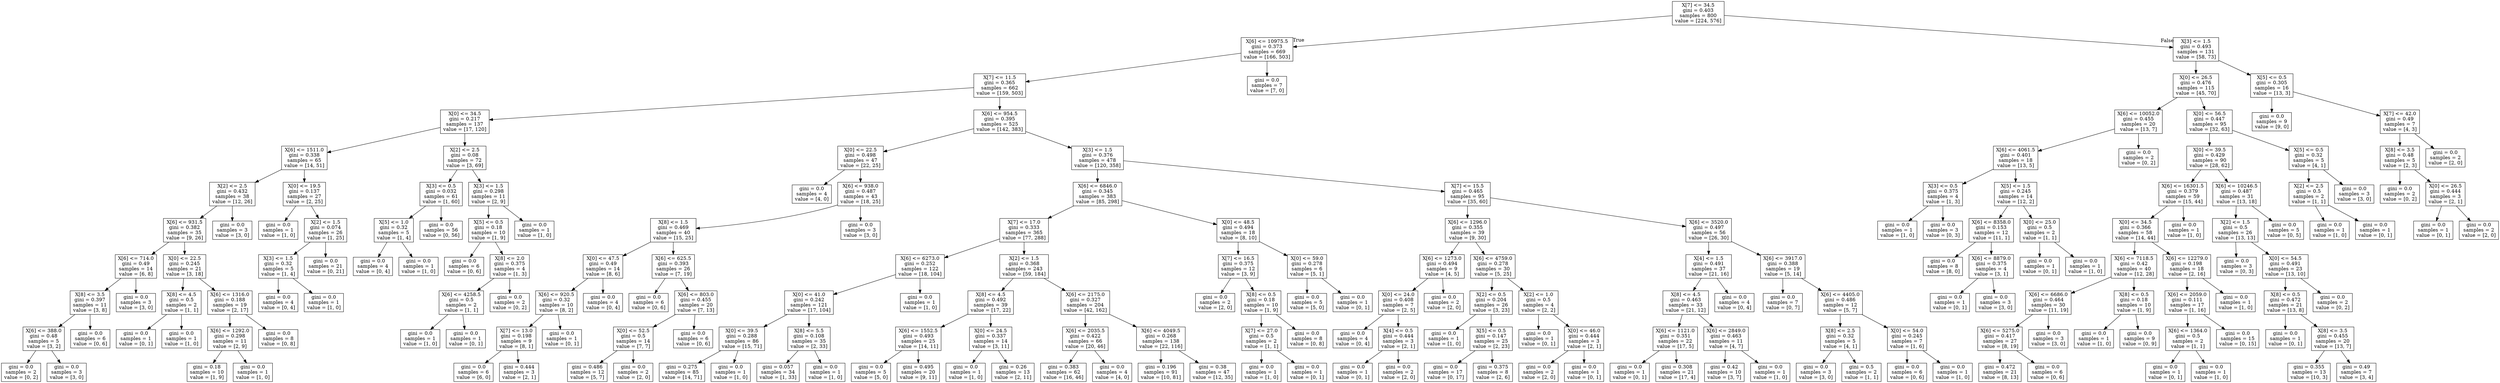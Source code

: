 digraph Tree {
node [shape=box] ;
0 [label="X[7] <= 34.5\ngini = 0.403\nsamples = 800\nvalue = [224, 576]"] ;
1 [label="X[6] <= 10975.5\ngini = 0.373\nsamples = 669\nvalue = [166, 503]"] ;
0 -> 1 [labeldistance=2.5, labelangle=45, headlabel="True"] ;
2 [label="X[7] <= 11.5\ngini = 0.365\nsamples = 662\nvalue = [159, 503]"] ;
1 -> 2 ;
3 [label="X[0] <= 34.5\ngini = 0.217\nsamples = 137\nvalue = [17, 120]"] ;
2 -> 3 ;
4 [label="X[6] <= 1511.0\ngini = 0.338\nsamples = 65\nvalue = [14, 51]"] ;
3 -> 4 ;
5 [label="X[2] <= 2.5\ngini = 0.432\nsamples = 38\nvalue = [12, 26]"] ;
4 -> 5 ;
6 [label="X[6] <= 931.5\ngini = 0.382\nsamples = 35\nvalue = [9, 26]"] ;
5 -> 6 ;
7 [label="X[6] <= 714.0\ngini = 0.49\nsamples = 14\nvalue = [6, 8]"] ;
6 -> 7 ;
8 [label="X[8] <= 3.5\ngini = 0.397\nsamples = 11\nvalue = [3, 8]"] ;
7 -> 8 ;
9 [label="X[6] <= 388.0\ngini = 0.48\nsamples = 5\nvalue = [3, 2]"] ;
8 -> 9 ;
10 [label="gini = 0.0\nsamples = 2\nvalue = [0, 2]"] ;
9 -> 10 ;
11 [label="gini = 0.0\nsamples = 3\nvalue = [3, 0]"] ;
9 -> 11 ;
12 [label="gini = 0.0\nsamples = 6\nvalue = [0, 6]"] ;
8 -> 12 ;
13 [label="gini = 0.0\nsamples = 3\nvalue = [3, 0]"] ;
7 -> 13 ;
14 [label="X[0] <= 22.5\ngini = 0.245\nsamples = 21\nvalue = [3, 18]"] ;
6 -> 14 ;
15 [label="X[8] <= 4.5\ngini = 0.5\nsamples = 2\nvalue = [1, 1]"] ;
14 -> 15 ;
16 [label="gini = 0.0\nsamples = 1\nvalue = [0, 1]"] ;
15 -> 16 ;
17 [label="gini = 0.0\nsamples = 1\nvalue = [1, 0]"] ;
15 -> 17 ;
18 [label="X[6] <= 1316.0\ngini = 0.188\nsamples = 19\nvalue = [2, 17]"] ;
14 -> 18 ;
19 [label="X[6] <= 1292.0\ngini = 0.298\nsamples = 11\nvalue = [2, 9]"] ;
18 -> 19 ;
20 [label="gini = 0.18\nsamples = 10\nvalue = [1, 9]"] ;
19 -> 20 ;
21 [label="gini = 0.0\nsamples = 1\nvalue = [1, 0]"] ;
19 -> 21 ;
22 [label="gini = 0.0\nsamples = 8\nvalue = [0, 8]"] ;
18 -> 22 ;
23 [label="gini = 0.0\nsamples = 3\nvalue = [3, 0]"] ;
5 -> 23 ;
24 [label="X[0] <= 19.5\ngini = 0.137\nsamples = 27\nvalue = [2, 25]"] ;
4 -> 24 ;
25 [label="gini = 0.0\nsamples = 1\nvalue = [1, 0]"] ;
24 -> 25 ;
26 [label="X[2] <= 1.5\ngini = 0.074\nsamples = 26\nvalue = [1, 25]"] ;
24 -> 26 ;
27 [label="X[3] <= 1.5\ngini = 0.32\nsamples = 5\nvalue = [1, 4]"] ;
26 -> 27 ;
28 [label="gini = 0.0\nsamples = 4\nvalue = [0, 4]"] ;
27 -> 28 ;
29 [label="gini = 0.0\nsamples = 1\nvalue = [1, 0]"] ;
27 -> 29 ;
30 [label="gini = 0.0\nsamples = 21\nvalue = [0, 21]"] ;
26 -> 30 ;
31 [label="X[2] <= 2.5\ngini = 0.08\nsamples = 72\nvalue = [3, 69]"] ;
3 -> 31 ;
32 [label="X[3] <= 0.5\ngini = 0.032\nsamples = 61\nvalue = [1, 60]"] ;
31 -> 32 ;
33 [label="X[5] <= 1.0\ngini = 0.32\nsamples = 5\nvalue = [1, 4]"] ;
32 -> 33 ;
34 [label="gini = 0.0\nsamples = 4\nvalue = [0, 4]"] ;
33 -> 34 ;
35 [label="gini = 0.0\nsamples = 1\nvalue = [1, 0]"] ;
33 -> 35 ;
36 [label="gini = 0.0\nsamples = 56\nvalue = [0, 56]"] ;
32 -> 36 ;
37 [label="X[3] <= 1.5\ngini = 0.298\nsamples = 11\nvalue = [2, 9]"] ;
31 -> 37 ;
38 [label="X[5] <= 0.5\ngini = 0.18\nsamples = 10\nvalue = [1, 9]"] ;
37 -> 38 ;
39 [label="gini = 0.0\nsamples = 6\nvalue = [0, 6]"] ;
38 -> 39 ;
40 [label="X[8] <= 2.0\ngini = 0.375\nsamples = 4\nvalue = [1, 3]"] ;
38 -> 40 ;
41 [label="X[6] <= 4258.5\ngini = 0.5\nsamples = 2\nvalue = [1, 1]"] ;
40 -> 41 ;
42 [label="gini = 0.0\nsamples = 1\nvalue = [1, 0]"] ;
41 -> 42 ;
43 [label="gini = 0.0\nsamples = 1\nvalue = [0, 1]"] ;
41 -> 43 ;
44 [label="gini = 0.0\nsamples = 2\nvalue = [0, 2]"] ;
40 -> 44 ;
45 [label="gini = 0.0\nsamples = 1\nvalue = [1, 0]"] ;
37 -> 45 ;
46 [label="X[6] <= 954.5\ngini = 0.395\nsamples = 525\nvalue = [142, 383]"] ;
2 -> 46 ;
47 [label="X[0] <= 22.5\ngini = 0.498\nsamples = 47\nvalue = [22, 25]"] ;
46 -> 47 ;
48 [label="gini = 0.0\nsamples = 4\nvalue = [4, 0]"] ;
47 -> 48 ;
49 [label="X[6] <= 938.0\ngini = 0.487\nsamples = 43\nvalue = [18, 25]"] ;
47 -> 49 ;
50 [label="X[8] <= 1.5\ngini = 0.469\nsamples = 40\nvalue = [15, 25]"] ;
49 -> 50 ;
51 [label="X[0] <= 47.5\ngini = 0.49\nsamples = 14\nvalue = [8, 6]"] ;
50 -> 51 ;
52 [label="X[6] <= 920.5\ngini = 0.32\nsamples = 10\nvalue = [8, 2]"] ;
51 -> 52 ;
53 [label="X[7] <= 13.0\ngini = 0.198\nsamples = 9\nvalue = [8, 1]"] ;
52 -> 53 ;
54 [label="gini = 0.0\nsamples = 6\nvalue = [6, 0]"] ;
53 -> 54 ;
55 [label="gini = 0.444\nsamples = 3\nvalue = [2, 1]"] ;
53 -> 55 ;
56 [label="gini = 0.0\nsamples = 1\nvalue = [0, 1]"] ;
52 -> 56 ;
57 [label="gini = 0.0\nsamples = 4\nvalue = [0, 4]"] ;
51 -> 57 ;
58 [label="X[6] <= 625.5\ngini = 0.393\nsamples = 26\nvalue = [7, 19]"] ;
50 -> 58 ;
59 [label="gini = 0.0\nsamples = 6\nvalue = [0, 6]"] ;
58 -> 59 ;
60 [label="X[6] <= 803.0\ngini = 0.455\nsamples = 20\nvalue = [7, 13]"] ;
58 -> 60 ;
61 [label="X[0] <= 52.5\ngini = 0.5\nsamples = 14\nvalue = [7, 7]"] ;
60 -> 61 ;
62 [label="gini = 0.486\nsamples = 12\nvalue = [5, 7]"] ;
61 -> 62 ;
63 [label="gini = 0.0\nsamples = 2\nvalue = [2, 0]"] ;
61 -> 63 ;
64 [label="gini = 0.0\nsamples = 6\nvalue = [0, 6]"] ;
60 -> 64 ;
65 [label="gini = 0.0\nsamples = 3\nvalue = [3, 0]"] ;
49 -> 65 ;
66 [label="X[3] <= 1.5\ngini = 0.376\nsamples = 478\nvalue = [120, 358]"] ;
46 -> 66 ;
67 [label="X[6] <= 6846.0\ngini = 0.345\nsamples = 383\nvalue = [85, 298]"] ;
66 -> 67 ;
68 [label="X[7] <= 17.0\ngini = 0.333\nsamples = 365\nvalue = [77, 288]"] ;
67 -> 68 ;
69 [label="X[6] <= 6273.0\ngini = 0.252\nsamples = 122\nvalue = [18, 104]"] ;
68 -> 69 ;
70 [label="X[0] <= 41.0\ngini = 0.242\nsamples = 121\nvalue = [17, 104]"] ;
69 -> 70 ;
71 [label="X[0] <= 39.5\ngini = 0.288\nsamples = 86\nvalue = [15, 71]"] ;
70 -> 71 ;
72 [label="gini = 0.275\nsamples = 85\nvalue = [14, 71]"] ;
71 -> 72 ;
73 [label="gini = 0.0\nsamples = 1\nvalue = [1, 0]"] ;
71 -> 73 ;
74 [label="X[8] <= 5.5\ngini = 0.108\nsamples = 35\nvalue = [2, 33]"] ;
70 -> 74 ;
75 [label="gini = 0.057\nsamples = 34\nvalue = [1, 33]"] ;
74 -> 75 ;
76 [label="gini = 0.0\nsamples = 1\nvalue = [1, 0]"] ;
74 -> 76 ;
77 [label="gini = 0.0\nsamples = 1\nvalue = [1, 0]"] ;
69 -> 77 ;
78 [label="X[2] <= 1.5\ngini = 0.368\nsamples = 243\nvalue = [59, 184]"] ;
68 -> 78 ;
79 [label="X[8] <= 4.5\ngini = 0.492\nsamples = 39\nvalue = [17, 22]"] ;
78 -> 79 ;
80 [label="X[6] <= 1552.5\ngini = 0.493\nsamples = 25\nvalue = [14, 11]"] ;
79 -> 80 ;
81 [label="gini = 0.0\nsamples = 5\nvalue = [5, 0]"] ;
80 -> 81 ;
82 [label="gini = 0.495\nsamples = 20\nvalue = [9, 11]"] ;
80 -> 82 ;
83 [label="X[0] <= 24.5\ngini = 0.337\nsamples = 14\nvalue = [3, 11]"] ;
79 -> 83 ;
84 [label="gini = 0.0\nsamples = 1\nvalue = [1, 0]"] ;
83 -> 84 ;
85 [label="gini = 0.26\nsamples = 13\nvalue = [2, 11]"] ;
83 -> 85 ;
86 [label="X[6] <= 2175.0\ngini = 0.327\nsamples = 204\nvalue = [42, 162]"] ;
78 -> 86 ;
87 [label="X[6] <= 2035.5\ngini = 0.422\nsamples = 66\nvalue = [20, 46]"] ;
86 -> 87 ;
88 [label="gini = 0.383\nsamples = 62\nvalue = [16, 46]"] ;
87 -> 88 ;
89 [label="gini = 0.0\nsamples = 4\nvalue = [4, 0]"] ;
87 -> 89 ;
90 [label="X[6] <= 4049.5\ngini = 0.268\nsamples = 138\nvalue = [22, 116]"] ;
86 -> 90 ;
91 [label="gini = 0.196\nsamples = 91\nvalue = [10, 81]"] ;
90 -> 91 ;
92 [label="gini = 0.38\nsamples = 47\nvalue = [12, 35]"] ;
90 -> 92 ;
93 [label="X[0] <= 48.5\ngini = 0.494\nsamples = 18\nvalue = [8, 10]"] ;
67 -> 93 ;
94 [label="X[7] <= 16.5\ngini = 0.375\nsamples = 12\nvalue = [3, 9]"] ;
93 -> 94 ;
95 [label="gini = 0.0\nsamples = 2\nvalue = [2, 0]"] ;
94 -> 95 ;
96 [label="X[8] <= 0.5\ngini = 0.18\nsamples = 10\nvalue = [1, 9]"] ;
94 -> 96 ;
97 [label="X[7] <= 27.0\ngini = 0.5\nsamples = 2\nvalue = [1, 1]"] ;
96 -> 97 ;
98 [label="gini = 0.0\nsamples = 1\nvalue = [1, 0]"] ;
97 -> 98 ;
99 [label="gini = 0.0\nsamples = 1\nvalue = [0, 1]"] ;
97 -> 99 ;
100 [label="gini = 0.0\nsamples = 8\nvalue = [0, 8]"] ;
96 -> 100 ;
101 [label="X[0] <= 59.0\ngini = 0.278\nsamples = 6\nvalue = [5, 1]"] ;
93 -> 101 ;
102 [label="gini = 0.0\nsamples = 5\nvalue = [5, 0]"] ;
101 -> 102 ;
103 [label="gini = 0.0\nsamples = 1\nvalue = [0, 1]"] ;
101 -> 103 ;
104 [label="X[7] <= 15.5\ngini = 0.465\nsamples = 95\nvalue = [35, 60]"] ;
66 -> 104 ;
105 [label="X[6] <= 1296.0\ngini = 0.355\nsamples = 39\nvalue = [9, 30]"] ;
104 -> 105 ;
106 [label="X[6] <= 1273.0\ngini = 0.494\nsamples = 9\nvalue = [4, 5]"] ;
105 -> 106 ;
107 [label="X[0] <= 24.0\ngini = 0.408\nsamples = 7\nvalue = [2, 5]"] ;
106 -> 107 ;
108 [label="gini = 0.0\nsamples = 4\nvalue = [0, 4]"] ;
107 -> 108 ;
109 [label="X[4] <= 0.5\ngini = 0.444\nsamples = 3\nvalue = [2, 1]"] ;
107 -> 109 ;
110 [label="gini = 0.0\nsamples = 1\nvalue = [0, 1]"] ;
109 -> 110 ;
111 [label="gini = 0.0\nsamples = 2\nvalue = [2, 0]"] ;
109 -> 111 ;
112 [label="gini = 0.0\nsamples = 2\nvalue = [2, 0]"] ;
106 -> 112 ;
113 [label="X[6] <= 4759.0\ngini = 0.278\nsamples = 30\nvalue = [5, 25]"] ;
105 -> 113 ;
114 [label="X[2] <= 0.5\ngini = 0.204\nsamples = 26\nvalue = [3, 23]"] ;
113 -> 114 ;
115 [label="gini = 0.0\nsamples = 1\nvalue = [1, 0]"] ;
114 -> 115 ;
116 [label="X[5] <= 0.5\ngini = 0.147\nsamples = 25\nvalue = [2, 23]"] ;
114 -> 116 ;
117 [label="gini = 0.0\nsamples = 17\nvalue = [0, 17]"] ;
116 -> 117 ;
118 [label="gini = 0.375\nsamples = 8\nvalue = [2, 6]"] ;
116 -> 118 ;
119 [label="X[2] <= 1.0\ngini = 0.5\nsamples = 4\nvalue = [2, 2]"] ;
113 -> 119 ;
120 [label="gini = 0.0\nsamples = 1\nvalue = [0, 1]"] ;
119 -> 120 ;
121 [label="X[0] <= 46.0\ngini = 0.444\nsamples = 3\nvalue = [2, 1]"] ;
119 -> 121 ;
122 [label="gini = 0.0\nsamples = 2\nvalue = [2, 0]"] ;
121 -> 122 ;
123 [label="gini = 0.0\nsamples = 1\nvalue = [0, 1]"] ;
121 -> 123 ;
124 [label="X[6] <= 3520.0\ngini = 0.497\nsamples = 56\nvalue = [26, 30]"] ;
104 -> 124 ;
125 [label="X[4] <= 1.5\ngini = 0.491\nsamples = 37\nvalue = [21, 16]"] ;
124 -> 125 ;
126 [label="X[8] <= 4.5\ngini = 0.463\nsamples = 33\nvalue = [21, 12]"] ;
125 -> 126 ;
127 [label="X[6] <= 1121.0\ngini = 0.351\nsamples = 22\nvalue = [17, 5]"] ;
126 -> 127 ;
128 [label="gini = 0.0\nsamples = 1\nvalue = [0, 1]"] ;
127 -> 128 ;
129 [label="gini = 0.308\nsamples = 21\nvalue = [17, 4]"] ;
127 -> 129 ;
130 [label="X[6] <= 2849.0\ngini = 0.463\nsamples = 11\nvalue = [4, 7]"] ;
126 -> 130 ;
131 [label="gini = 0.42\nsamples = 10\nvalue = [3, 7]"] ;
130 -> 131 ;
132 [label="gini = 0.0\nsamples = 1\nvalue = [1, 0]"] ;
130 -> 132 ;
133 [label="gini = 0.0\nsamples = 4\nvalue = [0, 4]"] ;
125 -> 133 ;
134 [label="X[6] <= 3917.0\ngini = 0.388\nsamples = 19\nvalue = [5, 14]"] ;
124 -> 134 ;
135 [label="gini = 0.0\nsamples = 7\nvalue = [0, 7]"] ;
134 -> 135 ;
136 [label="X[6] <= 4405.0\ngini = 0.486\nsamples = 12\nvalue = [5, 7]"] ;
134 -> 136 ;
137 [label="X[8] <= 2.5\ngini = 0.32\nsamples = 5\nvalue = [4, 1]"] ;
136 -> 137 ;
138 [label="gini = 0.0\nsamples = 3\nvalue = [3, 0]"] ;
137 -> 138 ;
139 [label="gini = 0.5\nsamples = 2\nvalue = [1, 1]"] ;
137 -> 139 ;
140 [label="X[0] <= 54.0\ngini = 0.245\nsamples = 7\nvalue = [1, 6]"] ;
136 -> 140 ;
141 [label="gini = 0.0\nsamples = 6\nvalue = [0, 6]"] ;
140 -> 141 ;
142 [label="gini = 0.0\nsamples = 1\nvalue = [1, 0]"] ;
140 -> 142 ;
143 [label="gini = 0.0\nsamples = 7\nvalue = [7, 0]"] ;
1 -> 143 ;
144 [label="X[3] <= 1.5\ngini = 0.493\nsamples = 131\nvalue = [58, 73]"] ;
0 -> 144 [labeldistance=2.5, labelangle=-45, headlabel="False"] ;
145 [label="X[0] <= 26.5\ngini = 0.476\nsamples = 115\nvalue = [45, 70]"] ;
144 -> 145 ;
146 [label="X[6] <= 10052.0\ngini = 0.455\nsamples = 20\nvalue = [13, 7]"] ;
145 -> 146 ;
147 [label="X[6] <= 4061.5\ngini = 0.401\nsamples = 18\nvalue = [13, 5]"] ;
146 -> 147 ;
148 [label="X[3] <= 0.5\ngini = 0.375\nsamples = 4\nvalue = [1, 3]"] ;
147 -> 148 ;
149 [label="gini = 0.0\nsamples = 1\nvalue = [1, 0]"] ;
148 -> 149 ;
150 [label="gini = 0.0\nsamples = 3\nvalue = [0, 3]"] ;
148 -> 150 ;
151 [label="X[5] <= 1.5\ngini = 0.245\nsamples = 14\nvalue = [12, 2]"] ;
147 -> 151 ;
152 [label="X[6] <= 8358.0\ngini = 0.153\nsamples = 12\nvalue = [11, 1]"] ;
151 -> 152 ;
153 [label="gini = 0.0\nsamples = 8\nvalue = [8, 0]"] ;
152 -> 153 ;
154 [label="X[6] <= 8879.0\ngini = 0.375\nsamples = 4\nvalue = [3, 1]"] ;
152 -> 154 ;
155 [label="gini = 0.0\nsamples = 1\nvalue = [0, 1]"] ;
154 -> 155 ;
156 [label="gini = 0.0\nsamples = 3\nvalue = [3, 0]"] ;
154 -> 156 ;
157 [label="X[0] <= 25.0\ngini = 0.5\nsamples = 2\nvalue = [1, 1]"] ;
151 -> 157 ;
158 [label="gini = 0.0\nsamples = 1\nvalue = [0, 1]"] ;
157 -> 158 ;
159 [label="gini = 0.0\nsamples = 1\nvalue = [1, 0]"] ;
157 -> 159 ;
160 [label="gini = 0.0\nsamples = 2\nvalue = [0, 2]"] ;
146 -> 160 ;
161 [label="X[0] <= 56.5\ngini = 0.447\nsamples = 95\nvalue = [32, 63]"] ;
145 -> 161 ;
162 [label="X[0] <= 39.5\ngini = 0.429\nsamples = 90\nvalue = [28, 62]"] ;
161 -> 162 ;
163 [label="X[6] <= 16301.5\ngini = 0.379\nsamples = 59\nvalue = [15, 44]"] ;
162 -> 163 ;
164 [label="X[0] <= 34.5\ngini = 0.366\nsamples = 58\nvalue = [14, 44]"] ;
163 -> 164 ;
165 [label="X[6] <= 7118.5\ngini = 0.42\nsamples = 40\nvalue = [12, 28]"] ;
164 -> 165 ;
166 [label="X[6] <= 6686.0\ngini = 0.464\nsamples = 30\nvalue = [11, 19]"] ;
165 -> 166 ;
167 [label="X[6] <= 5275.0\ngini = 0.417\nsamples = 27\nvalue = [8, 19]"] ;
166 -> 167 ;
168 [label="gini = 0.472\nsamples = 21\nvalue = [8, 13]"] ;
167 -> 168 ;
169 [label="gini = 0.0\nsamples = 6\nvalue = [0, 6]"] ;
167 -> 169 ;
170 [label="gini = 0.0\nsamples = 3\nvalue = [3, 0]"] ;
166 -> 170 ;
171 [label="X[8] <= 0.5\ngini = 0.18\nsamples = 10\nvalue = [1, 9]"] ;
165 -> 171 ;
172 [label="gini = 0.0\nsamples = 1\nvalue = [1, 0]"] ;
171 -> 172 ;
173 [label="gini = 0.0\nsamples = 9\nvalue = [0, 9]"] ;
171 -> 173 ;
174 [label="X[6] <= 12279.0\ngini = 0.198\nsamples = 18\nvalue = [2, 16]"] ;
164 -> 174 ;
175 [label="X[6] <= 2059.0\ngini = 0.111\nsamples = 17\nvalue = [1, 16]"] ;
174 -> 175 ;
176 [label="X[6] <= 1364.0\ngini = 0.5\nsamples = 2\nvalue = [1, 1]"] ;
175 -> 176 ;
177 [label="gini = 0.0\nsamples = 1\nvalue = [0, 1]"] ;
176 -> 177 ;
178 [label="gini = 0.0\nsamples = 1\nvalue = [1, 0]"] ;
176 -> 178 ;
179 [label="gini = 0.0\nsamples = 15\nvalue = [0, 15]"] ;
175 -> 179 ;
180 [label="gini = 0.0\nsamples = 1\nvalue = [1, 0]"] ;
174 -> 180 ;
181 [label="gini = 0.0\nsamples = 1\nvalue = [1, 0]"] ;
163 -> 181 ;
182 [label="X[6] <= 10246.5\ngini = 0.487\nsamples = 31\nvalue = [13, 18]"] ;
162 -> 182 ;
183 [label="X[2] <= 1.5\ngini = 0.5\nsamples = 26\nvalue = [13, 13]"] ;
182 -> 183 ;
184 [label="gini = 0.0\nsamples = 3\nvalue = [0, 3]"] ;
183 -> 184 ;
185 [label="X[0] <= 54.5\ngini = 0.491\nsamples = 23\nvalue = [13, 10]"] ;
183 -> 185 ;
186 [label="X[8] <= 0.5\ngini = 0.472\nsamples = 21\nvalue = [13, 8]"] ;
185 -> 186 ;
187 [label="gini = 0.0\nsamples = 1\nvalue = [0, 1]"] ;
186 -> 187 ;
188 [label="X[8] <= 3.5\ngini = 0.455\nsamples = 20\nvalue = [13, 7]"] ;
186 -> 188 ;
189 [label="gini = 0.355\nsamples = 13\nvalue = [10, 3]"] ;
188 -> 189 ;
190 [label="gini = 0.49\nsamples = 7\nvalue = [3, 4]"] ;
188 -> 190 ;
191 [label="gini = 0.0\nsamples = 2\nvalue = [0, 2]"] ;
185 -> 191 ;
192 [label="gini = 0.0\nsamples = 5\nvalue = [0, 5]"] ;
182 -> 192 ;
193 [label="X[5] <= 0.5\ngini = 0.32\nsamples = 5\nvalue = [4, 1]"] ;
161 -> 193 ;
194 [label="X[2] <= 2.5\ngini = 0.5\nsamples = 2\nvalue = [1, 1]"] ;
193 -> 194 ;
195 [label="gini = 0.0\nsamples = 1\nvalue = [1, 0]"] ;
194 -> 195 ;
196 [label="gini = 0.0\nsamples = 1\nvalue = [0, 1]"] ;
194 -> 196 ;
197 [label="gini = 0.0\nsamples = 3\nvalue = [3, 0]"] ;
193 -> 197 ;
198 [label="X[5] <= 0.5\ngini = 0.305\nsamples = 16\nvalue = [13, 3]"] ;
144 -> 198 ;
199 [label="gini = 0.0\nsamples = 9\nvalue = [9, 0]"] ;
198 -> 199 ;
200 [label="X[7] <= 42.0\ngini = 0.49\nsamples = 7\nvalue = [4, 3]"] ;
198 -> 200 ;
201 [label="X[8] <= 3.5\ngini = 0.48\nsamples = 5\nvalue = [2, 3]"] ;
200 -> 201 ;
202 [label="gini = 0.0\nsamples = 2\nvalue = [0, 2]"] ;
201 -> 202 ;
203 [label="X[0] <= 26.5\ngini = 0.444\nsamples = 3\nvalue = [2, 1]"] ;
201 -> 203 ;
204 [label="gini = 0.0\nsamples = 1\nvalue = [0, 1]"] ;
203 -> 204 ;
205 [label="gini = 0.0\nsamples = 2\nvalue = [2, 0]"] ;
203 -> 205 ;
206 [label="gini = 0.0\nsamples = 2\nvalue = [2, 0]"] ;
200 -> 206 ;
}